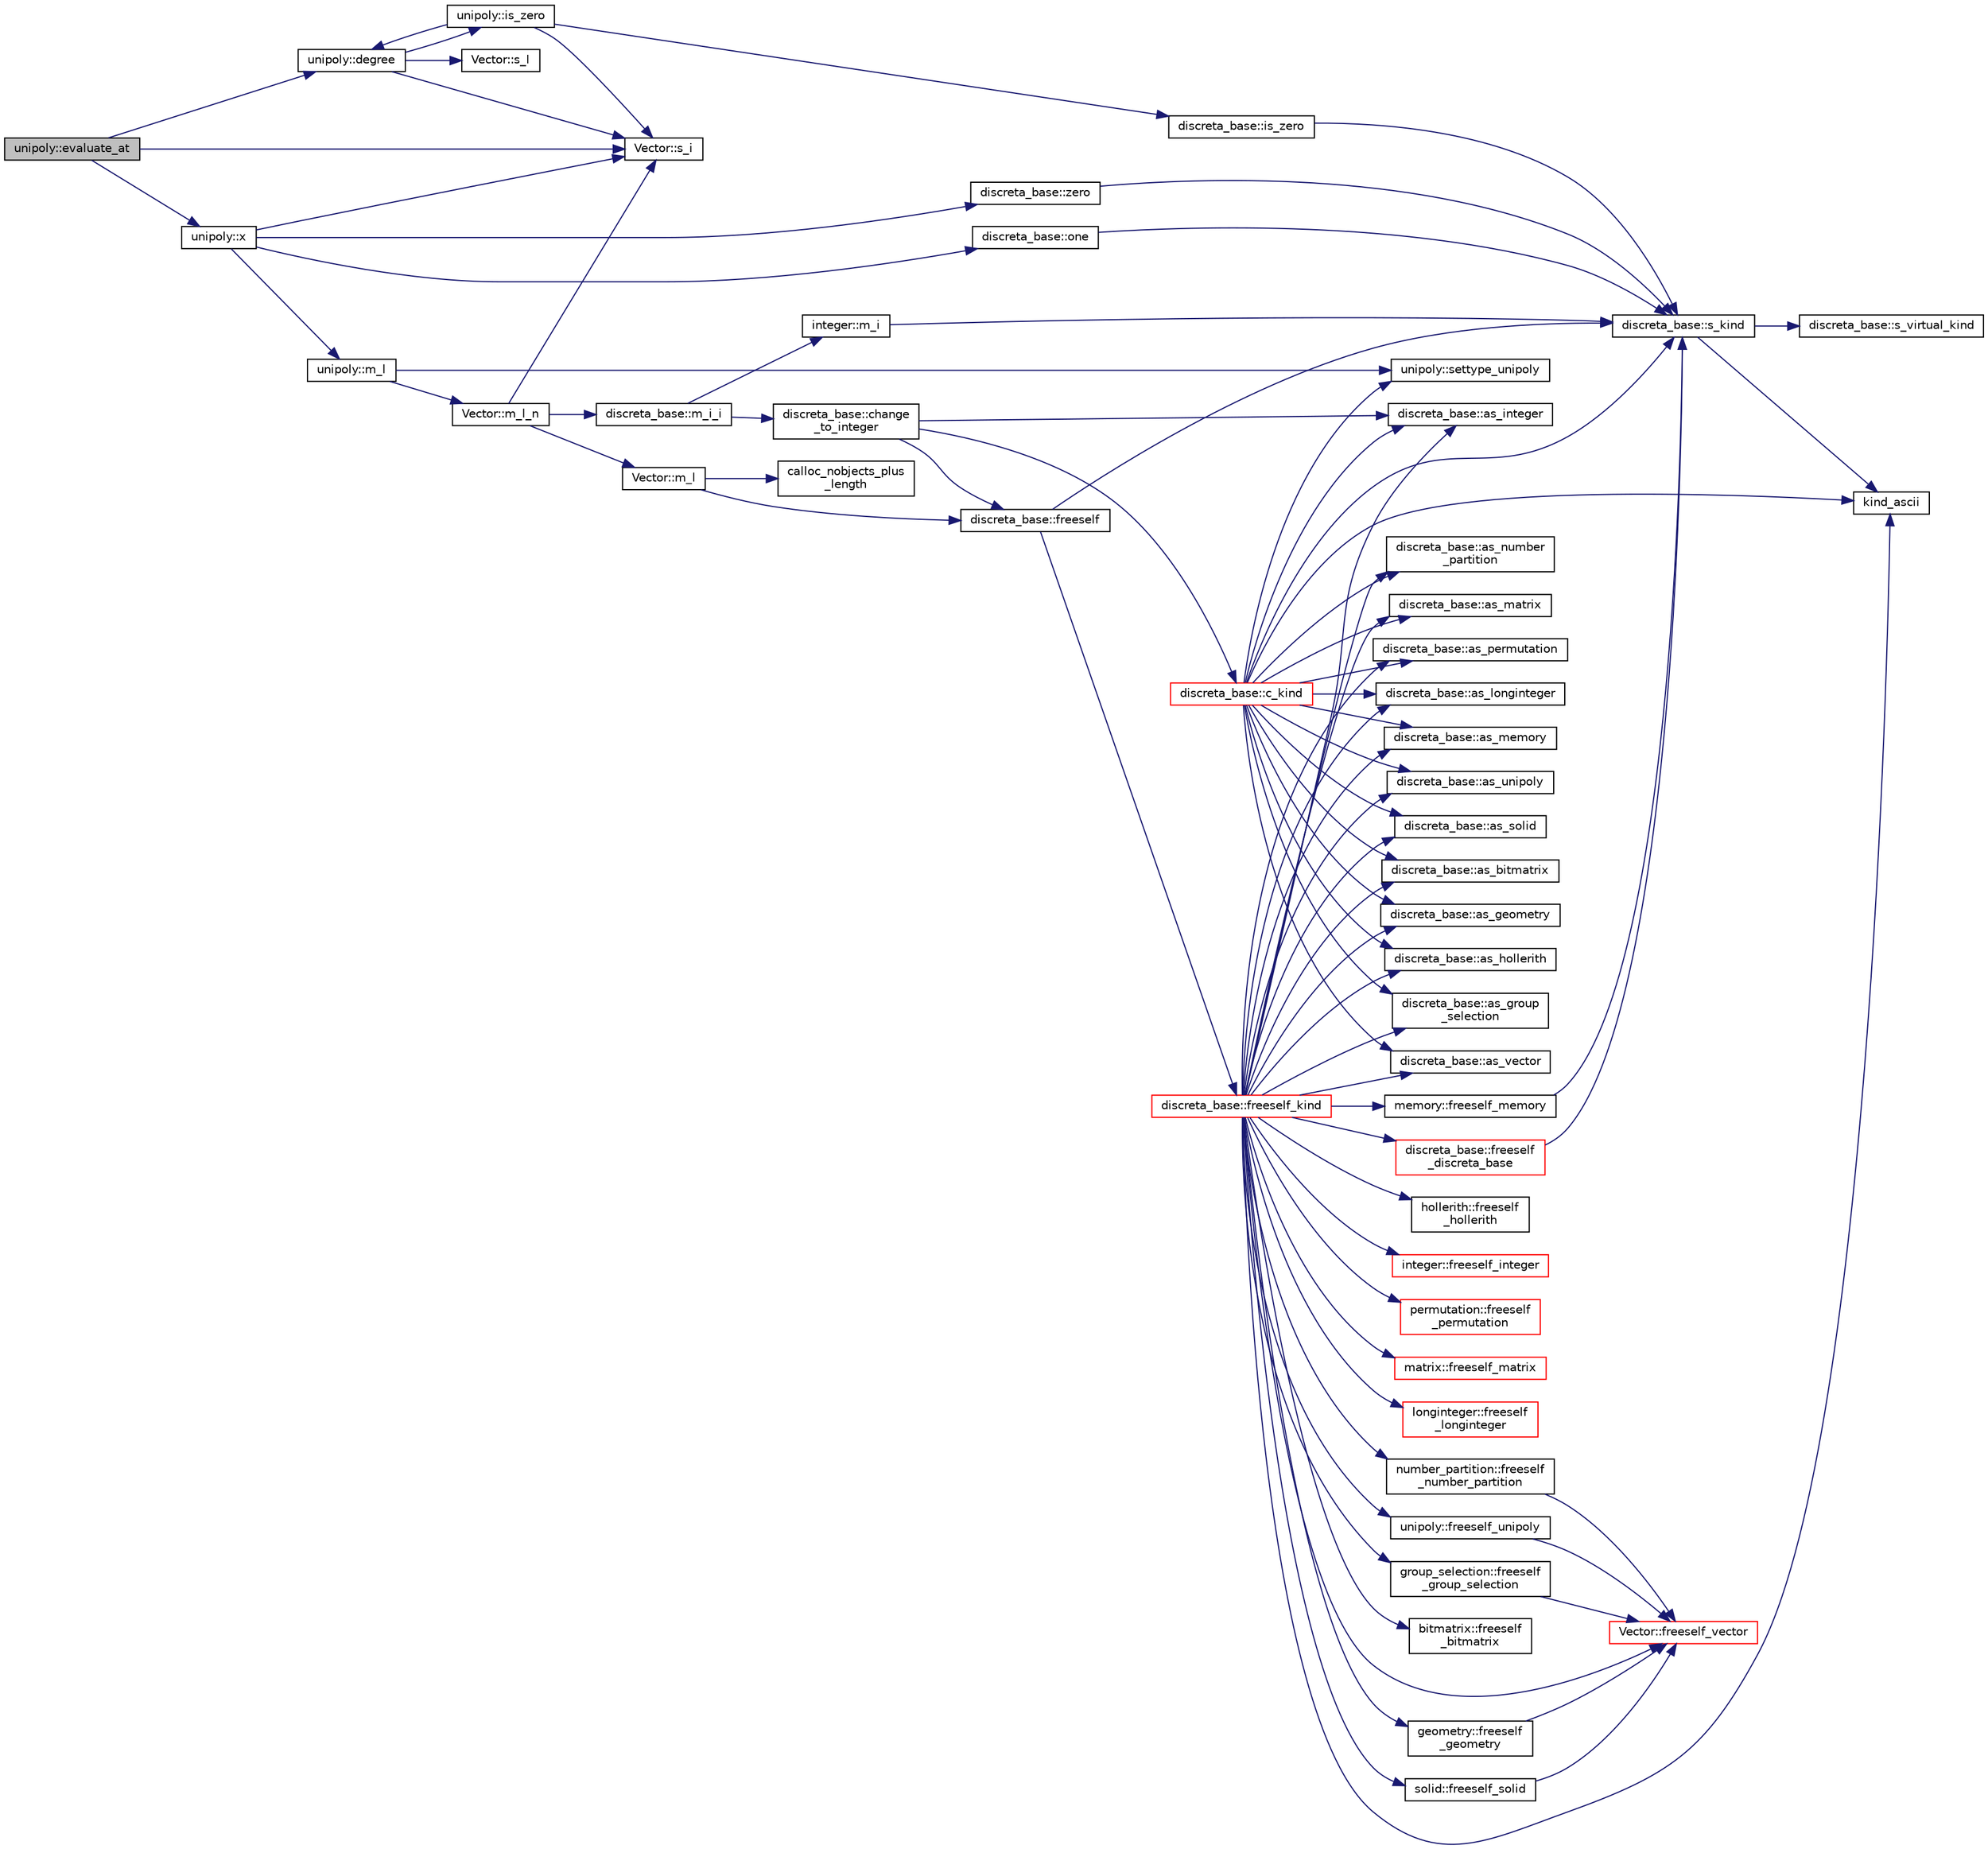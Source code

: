 digraph "unipoly::evaluate_at"
{
  edge [fontname="Helvetica",fontsize="10",labelfontname="Helvetica",labelfontsize="10"];
  node [fontname="Helvetica",fontsize="10",shape=record];
  rankdir="LR";
  Node402 [label="unipoly::evaluate_at",height=0.2,width=0.4,color="black", fillcolor="grey75", style="filled", fontcolor="black"];
  Node402 -> Node403 [color="midnightblue",fontsize="10",style="solid",fontname="Helvetica"];
  Node403 [label="unipoly::degree",height=0.2,width=0.4,color="black", fillcolor="white", style="filled",URL="$d1/d89/classunipoly.html#ab2b9692ea17ce32c0c8f2cc246517e37"];
  Node403 -> Node404 [color="midnightblue",fontsize="10",style="solid",fontname="Helvetica"];
  Node404 [label="Vector::s_l",height=0.2,width=0.4,color="black", fillcolor="white", style="filled",URL="$d5/db2/class_vector.html#ad2dc082288f858d22a528832289e0704"];
  Node403 -> Node405 [color="midnightblue",fontsize="10",style="solid",fontname="Helvetica"];
  Node405 [label="Vector::s_i",height=0.2,width=0.4,color="black", fillcolor="white", style="filled",URL="$d5/db2/class_vector.html#a1c4fe1752523df8119f70dd550244871"];
  Node403 -> Node406 [color="midnightblue",fontsize="10",style="solid",fontname="Helvetica"];
  Node406 [label="unipoly::is_zero",height=0.2,width=0.4,color="black", fillcolor="white", style="filled",URL="$d1/d89/classunipoly.html#a7bff4146466929655bf2bcfd42c682cf"];
  Node406 -> Node403 [color="midnightblue",fontsize="10",style="solid",fontname="Helvetica"];
  Node406 -> Node405 [color="midnightblue",fontsize="10",style="solid",fontname="Helvetica"];
  Node406 -> Node407 [color="midnightblue",fontsize="10",style="solid",fontname="Helvetica"];
  Node407 [label="discreta_base::is_zero",height=0.2,width=0.4,color="black", fillcolor="white", style="filled",URL="$d7/d71/classdiscreta__base.html#ac75f6bdc1ba1b406e26cf921adfd9864"];
  Node407 -> Node408 [color="midnightblue",fontsize="10",style="solid",fontname="Helvetica"];
  Node408 [label="discreta_base::s_kind",height=0.2,width=0.4,color="black", fillcolor="white", style="filled",URL="$d7/d71/classdiscreta__base.html#a8a830025c74adbbc3362418a7c2ba157"];
  Node408 -> Node409 [color="midnightblue",fontsize="10",style="solid",fontname="Helvetica"];
  Node409 [label="discreta_base::s_virtual_kind",height=0.2,width=0.4,color="black", fillcolor="white", style="filled",URL="$d7/d71/classdiscreta__base.html#a52778a6d6943a468be083d0785d418fb"];
  Node408 -> Node410 [color="midnightblue",fontsize="10",style="solid",fontname="Helvetica"];
  Node410 [label="kind_ascii",height=0.2,width=0.4,color="black", fillcolor="white", style="filled",URL="$d9/d60/discreta_8h.html#ad0ce825a9f29bc6cec27e1b64cfe27bf"];
  Node402 -> Node405 [color="midnightblue",fontsize="10",style="solid",fontname="Helvetica"];
  Node402 -> Node411 [color="midnightblue",fontsize="10",style="solid",fontname="Helvetica"];
  Node411 [label="unipoly::x",height=0.2,width=0.4,color="black", fillcolor="white", style="filled",URL="$d1/d89/classunipoly.html#a193127c4c6cf419d995882bb5b762294"];
  Node411 -> Node412 [color="midnightblue",fontsize="10",style="solid",fontname="Helvetica"];
  Node412 [label="unipoly::m_l",height=0.2,width=0.4,color="black", fillcolor="white", style="filled",URL="$d1/d89/classunipoly.html#a776ccf5b98954c5212b684944ab5d725"];
  Node412 -> Node413 [color="midnightblue",fontsize="10",style="solid",fontname="Helvetica"];
  Node413 [label="Vector::m_l_n",height=0.2,width=0.4,color="black", fillcolor="white", style="filled",URL="$d5/db2/class_vector.html#a5c7c126e6266ecdc832c5ce5bc1cca2f"];
  Node413 -> Node414 [color="midnightblue",fontsize="10",style="solid",fontname="Helvetica"];
  Node414 [label="Vector::m_l",height=0.2,width=0.4,color="black", fillcolor="white", style="filled",URL="$d5/db2/class_vector.html#a00f5520c2a6b4f5282a1a8bcf8ea74eb"];
  Node414 -> Node415 [color="midnightblue",fontsize="10",style="solid",fontname="Helvetica"];
  Node415 [label="discreta_base::freeself",height=0.2,width=0.4,color="black", fillcolor="white", style="filled",URL="$d7/d71/classdiscreta__base.html#a9a3c9501a562293b5667c11b9174d6e5"];
  Node415 -> Node416 [color="midnightblue",fontsize="10",style="solid",fontname="Helvetica"];
  Node416 [label="discreta_base::freeself_kind",height=0.2,width=0.4,color="red", fillcolor="white", style="filled",URL="$d7/d71/classdiscreta__base.html#a63a23ada2165b3838fab719ed458cec8"];
  Node416 -> Node417 [color="midnightblue",fontsize="10",style="solid",fontname="Helvetica"];
  Node417 [label="discreta_base::freeself\l_discreta_base",height=0.2,width=0.4,color="red", fillcolor="white", style="filled",URL="$d7/d71/classdiscreta__base.html#a8b1ec2cee4566034441e066dc2c027db"];
  Node417 -> Node408 [color="midnightblue",fontsize="10",style="solid",fontname="Helvetica"];
  Node416 -> Node421 [color="midnightblue",fontsize="10",style="solid",fontname="Helvetica"];
  Node421 [label="discreta_base::as_integer",height=0.2,width=0.4,color="black", fillcolor="white", style="filled",URL="$d7/d71/classdiscreta__base.html#a00d7691eaf874fd283d942692fe8dd26"];
  Node416 -> Node422 [color="midnightblue",fontsize="10",style="solid",fontname="Helvetica"];
  Node422 [label="integer::freeself_integer",height=0.2,width=0.4,color="red", fillcolor="white", style="filled",URL="$d0/de5/classinteger.html#a02eb557612c9db1820dd75a77151edc0"];
  Node416 -> Node423 [color="midnightblue",fontsize="10",style="solid",fontname="Helvetica"];
  Node423 [label="discreta_base::as_vector",height=0.2,width=0.4,color="black", fillcolor="white", style="filled",URL="$d7/d71/classdiscreta__base.html#a7bdd6cae39c380b128ee9e17e42cf020"];
  Node416 -> Node424 [color="midnightblue",fontsize="10",style="solid",fontname="Helvetica"];
  Node424 [label="Vector::freeself_vector",height=0.2,width=0.4,color="red", fillcolor="white", style="filled",URL="$d5/db2/class_vector.html#ad55c58937ca8fb342247a2c0fb572d20"];
  Node416 -> Node426 [color="midnightblue",fontsize="10",style="solid",fontname="Helvetica"];
  Node426 [label="discreta_base::as_number\l_partition",height=0.2,width=0.4,color="black", fillcolor="white", style="filled",URL="$d7/d71/classdiscreta__base.html#a307aa09de0e925d46697707968ffab00"];
  Node416 -> Node427 [color="midnightblue",fontsize="10",style="solid",fontname="Helvetica"];
  Node427 [label="number_partition::freeself\l_number_partition",height=0.2,width=0.4,color="black", fillcolor="white", style="filled",URL="$df/d50/classnumber__partition.html#aa74111c1c8cd218b654e7b7c1ca42eb5"];
  Node427 -> Node424 [color="midnightblue",fontsize="10",style="solid",fontname="Helvetica"];
  Node416 -> Node428 [color="midnightblue",fontsize="10",style="solid",fontname="Helvetica"];
  Node428 [label="discreta_base::as_permutation",height=0.2,width=0.4,color="black", fillcolor="white", style="filled",URL="$d7/d71/classdiscreta__base.html#aa4e72f36a82984239b12ae831e131098"];
  Node416 -> Node429 [color="midnightblue",fontsize="10",style="solid",fontname="Helvetica"];
  Node429 [label="permutation::freeself\l_permutation",height=0.2,width=0.4,color="red", fillcolor="white", style="filled",URL="$d0/d08/classpermutation.html#a1f86343fa765d71c976d79e5ce372c12"];
  Node416 -> Node430 [color="midnightblue",fontsize="10",style="solid",fontname="Helvetica"];
  Node430 [label="discreta_base::as_matrix",height=0.2,width=0.4,color="black", fillcolor="white", style="filled",URL="$d7/d71/classdiscreta__base.html#ae4d7f56d917a4707b838fbffde6467ff"];
  Node416 -> Node431 [color="midnightblue",fontsize="10",style="solid",fontname="Helvetica"];
  Node431 [label="matrix::freeself_matrix",height=0.2,width=0.4,color="red", fillcolor="white", style="filled",URL="$d1/d8d/classmatrix.html#ab47d61820499f35c15bf82fb6a3b9bd1"];
  Node416 -> Node433 [color="midnightblue",fontsize="10",style="solid",fontname="Helvetica"];
  Node433 [label="discreta_base::as_longinteger",height=0.2,width=0.4,color="black", fillcolor="white", style="filled",URL="$d7/d71/classdiscreta__base.html#a20a094639eb711b10c8694c51937f7cd"];
  Node416 -> Node434 [color="midnightblue",fontsize="10",style="solid",fontname="Helvetica"];
  Node434 [label="longinteger::freeself\l_longinteger",height=0.2,width=0.4,color="red", fillcolor="white", style="filled",URL="$d3/d71/classlonginteger.html#a82006f4b7c6bf897de0387497e16c219"];
  Node416 -> Node436 [color="midnightblue",fontsize="10",style="solid",fontname="Helvetica"];
  Node436 [label="discreta_base::as_memory",height=0.2,width=0.4,color="black", fillcolor="white", style="filled",URL="$d7/d71/classdiscreta__base.html#ad94b2d7dce0cd4fa22db57f6e79c4bd2"];
  Node416 -> Node437 [color="midnightblue",fontsize="10",style="solid",fontname="Helvetica"];
  Node437 [label="memory::freeself_memory",height=0.2,width=0.4,color="black", fillcolor="white", style="filled",URL="$d8/d99/classmemory.html#a19366f9105d79a0e818cc19255d7ef4f"];
  Node437 -> Node408 [color="midnightblue",fontsize="10",style="solid",fontname="Helvetica"];
  Node416 -> Node438 [color="midnightblue",fontsize="10",style="solid",fontname="Helvetica"];
  Node438 [label="discreta_base::as_unipoly",height=0.2,width=0.4,color="black", fillcolor="white", style="filled",URL="$d7/d71/classdiscreta__base.html#ad50d8027f039fe5c2478cddb243adc9d"];
  Node416 -> Node439 [color="midnightblue",fontsize="10",style="solid",fontname="Helvetica"];
  Node439 [label="unipoly::freeself_unipoly",height=0.2,width=0.4,color="black", fillcolor="white", style="filled",URL="$d1/d89/classunipoly.html#aad315db6c6adb555a0c63877aab7d27e"];
  Node439 -> Node424 [color="midnightblue",fontsize="10",style="solid",fontname="Helvetica"];
  Node416 -> Node440 [color="midnightblue",fontsize="10",style="solid",fontname="Helvetica"];
  Node440 [label="discreta_base::as_solid",height=0.2,width=0.4,color="black", fillcolor="white", style="filled",URL="$d7/d71/classdiscreta__base.html#a1fc5f2b85ec97ab0a69dd64903c970a5"];
  Node416 -> Node441 [color="midnightblue",fontsize="10",style="solid",fontname="Helvetica"];
  Node441 [label="solid::freeself_solid",height=0.2,width=0.4,color="black", fillcolor="white", style="filled",URL="$d8/def/classsolid.html#a84c2f0abd7b24b1cf2ccefa9c99567fe"];
  Node441 -> Node424 [color="midnightblue",fontsize="10",style="solid",fontname="Helvetica"];
  Node416 -> Node442 [color="midnightblue",fontsize="10",style="solid",fontname="Helvetica"];
  Node442 [label="discreta_base::as_bitmatrix",height=0.2,width=0.4,color="black", fillcolor="white", style="filled",URL="$d7/d71/classdiscreta__base.html#a071ad54ea8ef6c9d1d15f532e5a76df6"];
  Node416 -> Node443 [color="midnightblue",fontsize="10",style="solid",fontname="Helvetica"];
  Node443 [label="bitmatrix::freeself\l_bitmatrix",height=0.2,width=0.4,color="black", fillcolor="white", style="filled",URL="$de/dc8/classbitmatrix.html#a4b84eed56a244df63819eae6b7ba1eff"];
  Node416 -> Node444 [color="midnightblue",fontsize="10",style="solid",fontname="Helvetica"];
  Node444 [label="discreta_base::as_geometry",height=0.2,width=0.4,color="black", fillcolor="white", style="filled",URL="$d7/d71/classdiscreta__base.html#a38fc7b4cdd830703e9d87354b79bc5c8"];
  Node416 -> Node445 [color="midnightblue",fontsize="10",style="solid",fontname="Helvetica"];
  Node445 [label="geometry::freeself\l_geometry",height=0.2,width=0.4,color="black", fillcolor="white", style="filled",URL="$da/d44/classgeometry.html#a504b1b52d24b4ae00d9fd0b7838b57e6"];
  Node445 -> Node424 [color="midnightblue",fontsize="10",style="solid",fontname="Helvetica"];
  Node416 -> Node446 [color="midnightblue",fontsize="10",style="solid",fontname="Helvetica"];
  Node446 [label="discreta_base::as_hollerith",height=0.2,width=0.4,color="black", fillcolor="white", style="filled",URL="$d7/d71/classdiscreta__base.html#a3e66f82711f314710107e2f29e589690"];
  Node416 -> Node447 [color="midnightblue",fontsize="10",style="solid",fontname="Helvetica"];
  Node447 [label="hollerith::freeself\l_hollerith",height=0.2,width=0.4,color="black", fillcolor="white", style="filled",URL="$d8/d99/classhollerith.html#a240d1b30780c9e09323d0b3ad5e2d1f7"];
  Node416 -> Node448 [color="midnightblue",fontsize="10",style="solid",fontname="Helvetica"];
  Node448 [label="discreta_base::as_group\l_selection",height=0.2,width=0.4,color="black", fillcolor="white", style="filled",URL="$d7/d71/classdiscreta__base.html#aae1bac4883c567718bef9fb610abbdc8"];
  Node416 -> Node449 [color="midnightblue",fontsize="10",style="solid",fontname="Helvetica"];
  Node449 [label="group_selection::freeself\l_group_selection",height=0.2,width=0.4,color="black", fillcolor="white", style="filled",URL="$d6/db0/classgroup__selection.html#a778b1a466858bf7f90516eeba1795798"];
  Node449 -> Node424 [color="midnightblue",fontsize="10",style="solid",fontname="Helvetica"];
  Node416 -> Node410 [color="midnightblue",fontsize="10",style="solid",fontname="Helvetica"];
  Node415 -> Node408 [color="midnightblue",fontsize="10",style="solid",fontname="Helvetica"];
  Node414 -> Node460 [color="midnightblue",fontsize="10",style="solid",fontname="Helvetica"];
  Node460 [label="calloc_nobjects_plus\l_length",height=0.2,width=0.4,color="black", fillcolor="white", style="filled",URL="$d9/d60/discreta_8h.html#a71599d54c8c17dfa065a363f5cdd0aa4"];
  Node413 -> Node405 [color="midnightblue",fontsize="10",style="solid",fontname="Helvetica"];
  Node413 -> Node461 [color="midnightblue",fontsize="10",style="solid",fontname="Helvetica"];
  Node461 [label="discreta_base::m_i_i",height=0.2,width=0.4,color="black", fillcolor="white", style="filled",URL="$d7/d71/classdiscreta__base.html#aa231464a9d4bc233f66608021c9ad997"];
  Node461 -> Node462 [color="midnightblue",fontsize="10",style="solid",fontname="Helvetica"];
  Node462 [label="discreta_base::change\l_to_integer",height=0.2,width=0.4,color="black", fillcolor="white", style="filled",URL="$d7/d71/classdiscreta__base.html#a58a5a5bd8f8e6f2dd7b4483b66dc7bb9"];
  Node462 -> Node415 [color="midnightblue",fontsize="10",style="solid",fontname="Helvetica"];
  Node462 -> Node463 [color="midnightblue",fontsize="10",style="solid",fontname="Helvetica"];
  Node463 [label="discreta_base::c_kind",height=0.2,width=0.4,color="red", fillcolor="white", style="filled",URL="$d7/d71/classdiscreta__base.html#adc2ff61589c2d083688e7a43f333cb62"];
  Node463 -> Node421 [color="midnightblue",fontsize="10",style="solid",fontname="Helvetica"];
  Node463 -> Node423 [color="midnightblue",fontsize="10",style="solid",fontname="Helvetica"];
  Node463 -> Node426 [color="midnightblue",fontsize="10",style="solid",fontname="Helvetica"];
  Node463 -> Node428 [color="midnightblue",fontsize="10",style="solid",fontname="Helvetica"];
  Node463 -> Node430 [color="midnightblue",fontsize="10",style="solid",fontname="Helvetica"];
  Node463 -> Node433 [color="midnightblue",fontsize="10",style="solid",fontname="Helvetica"];
  Node463 -> Node436 [color="midnightblue",fontsize="10",style="solid",fontname="Helvetica"];
  Node463 -> Node438 [color="midnightblue",fontsize="10",style="solid",fontname="Helvetica"];
  Node463 -> Node472 [color="midnightblue",fontsize="10",style="solid",fontname="Helvetica"];
  Node472 [label="unipoly::settype_unipoly",height=0.2,width=0.4,color="black", fillcolor="white", style="filled",URL="$d1/d89/classunipoly.html#a8db854fcc85c5e1150b1f1b1c005c95b"];
  Node463 -> Node440 [color="midnightblue",fontsize="10",style="solid",fontname="Helvetica"];
  Node463 -> Node442 [color="midnightblue",fontsize="10",style="solid",fontname="Helvetica"];
  Node463 -> Node444 [color="midnightblue",fontsize="10",style="solid",fontname="Helvetica"];
  Node463 -> Node446 [color="midnightblue",fontsize="10",style="solid",fontname="Helvetica"];
  Node463 -> Node448 [color="midnightblue",fontsize="10",style="solid",fontname="Helvetica"];
  Node463 -> Node410 [color="midnightblue",fontsize="10",style="solid",fontname="Helvetica"];
  Node463 -> Node408 [color="midnightblue",fontsize="10",style="solid",fontname="Helvetica"];
  Node462 -> Node421 [color="midnightblue",fontsize="10",style="solid",fontname="Helvetica"];
  Node461 -> Node485 [color="midnightblue",fontsize="10",style="solid",fontname="Helvetica"];
  Node485 [label="integer::m_i",height=0.2,width=0.4,color="black", fillcolor="white", style="filled",URL="$d0/de5/classinteger.html#a869091f0a0f35f5354c8c4a70250e8a9"];
  Node485 -> Node408 [color="midnightblue",fontsize="10",style="solid",fontname="Helvetica"];
  Node412 -> Node472 [color="midnightblue",fontsize="10",style="solid",fontname="Helvetica"];
  Node411 -> Node405 [color="midnightblue",fontsize="10",style="solid",fontname="Helvetica"];
  Node411 -> Node486 [color="midnightblue",fontsize="10",style="solid",fontname="Helvetica"];
  Node486 [label="discreta_base::zero",height=0.2,width=0.4,color="black", fillcolor="white", style="filled",URL="$d7/d71/classdiscreta__base.html#a424aa44bbb6ca48d30ad1087dbd6f210"];
  Node486 -> Node408 [color="midnightblue",fontsize="10",style="solid",fontname="Helvetica"];
  Node411 -> Node487 [color="midnightblue",fontsize="10",style="solid",fontname="Helvetica"];
  Node487 [label="discreta_base::one",height=0.2,width=0.4,color="black", fillcolor="white", style="filled",URL="$d7/d71/classdiscreta__base.html#a6f5d6422a0040950415db30e39dafd19"];
  Node487 -> Node408 [color="midnightblue",fontsize="10",style="solid",fontname="Helvetica"];
}

